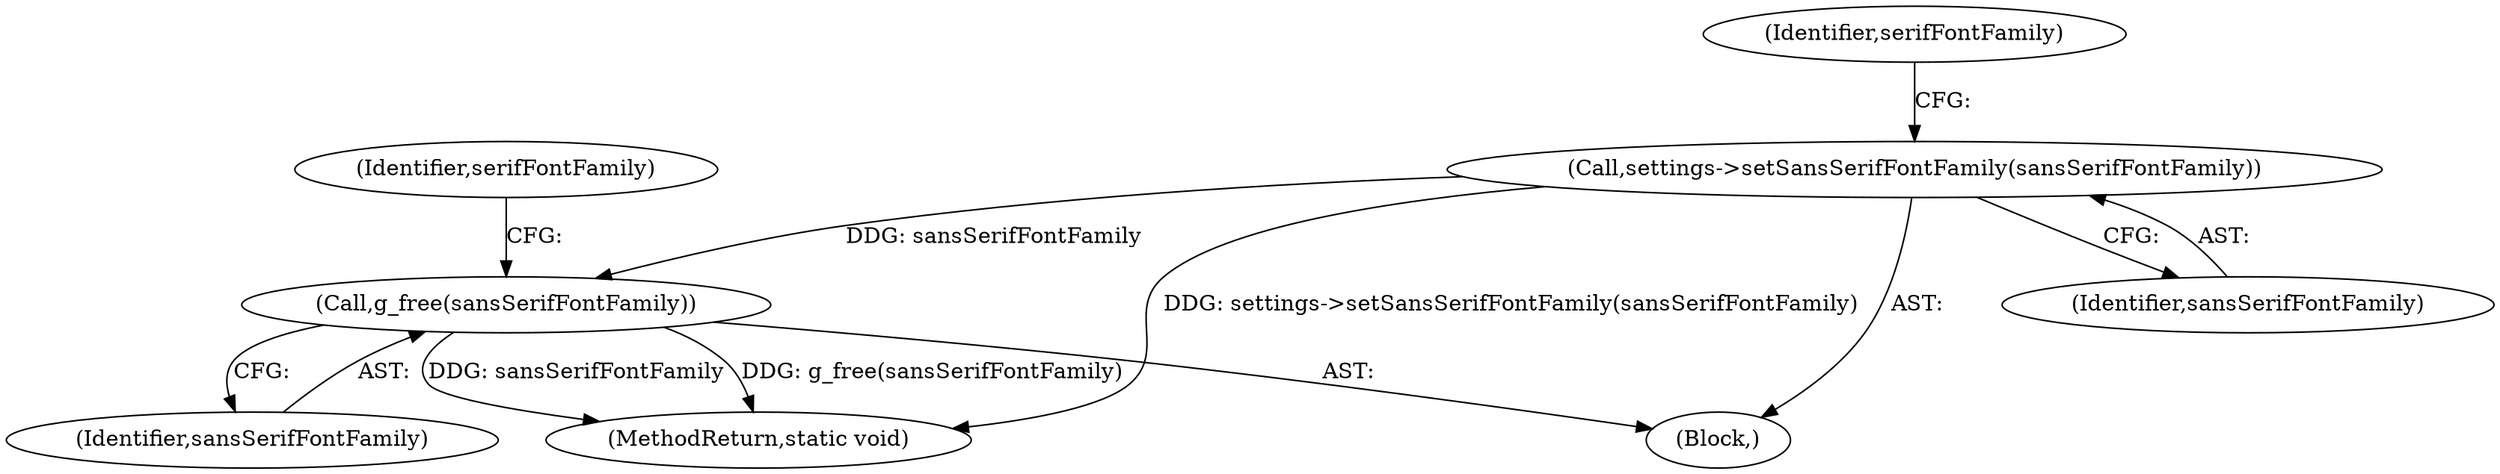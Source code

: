 digraph "0_Chrome_5a2de6455f565783c73e53eae2c8b953e7d48520_0@API" {
"1000382" [label="(Call,g_free(sansSerifFontFamily))"];
"1000286" [label="(Call,settings->setSansSerifFontFamily(sansSerifFontFamily))"];
"1000383" [label="(Identifier,sansSerifFontFamily)"];
"1000392" [label="(MethodReturn,static void)"];
"1000102" [label="(Block,)"];
"1000286" [label="(Call,settings->setSansSerifFontFamily(sansSerifFontFamily))"];
"1000382" [label="(Call,g_free(sansSerifFontFamily))"];
"1000287" [label="(Identifier,sansSerifFontFamily)"];
"1000289" [label="(Identifier,serifFontFamily)"];
"1000385" [label="(Identifier,serifFontFamily)"];
"1000382" -> "1000102"  [label="AST: "];
"1000382" -> "1000383"  [label="CFG: "];
"1000383" -> "1000382"  [label="AST: "];
"1000385" -> "1000382"  [label="CFG: "];
"1000382" -> "1000392"  [label="DDG: sansSerifFontFamily"];
"1000382" -> "1000392"  [label="DDG: g_free(sansSerifFontFamily)"];
"1000286" -> "1000382"  [label="DDG: sansSerifFontFamily"];
"1000286" -> "1000102"  [label="AST: "];
"1000286" -> "1000287"  [label="CFG: "];
"1000287" -> "1000286"  [label="AST: "];
"1000289" -> "1000286"  [label="CFG: "];
"1000286" -> "1000392"  [label="DDG: settings->setSansSerifFontFamily(sansSerifFontFamily)"];
}
